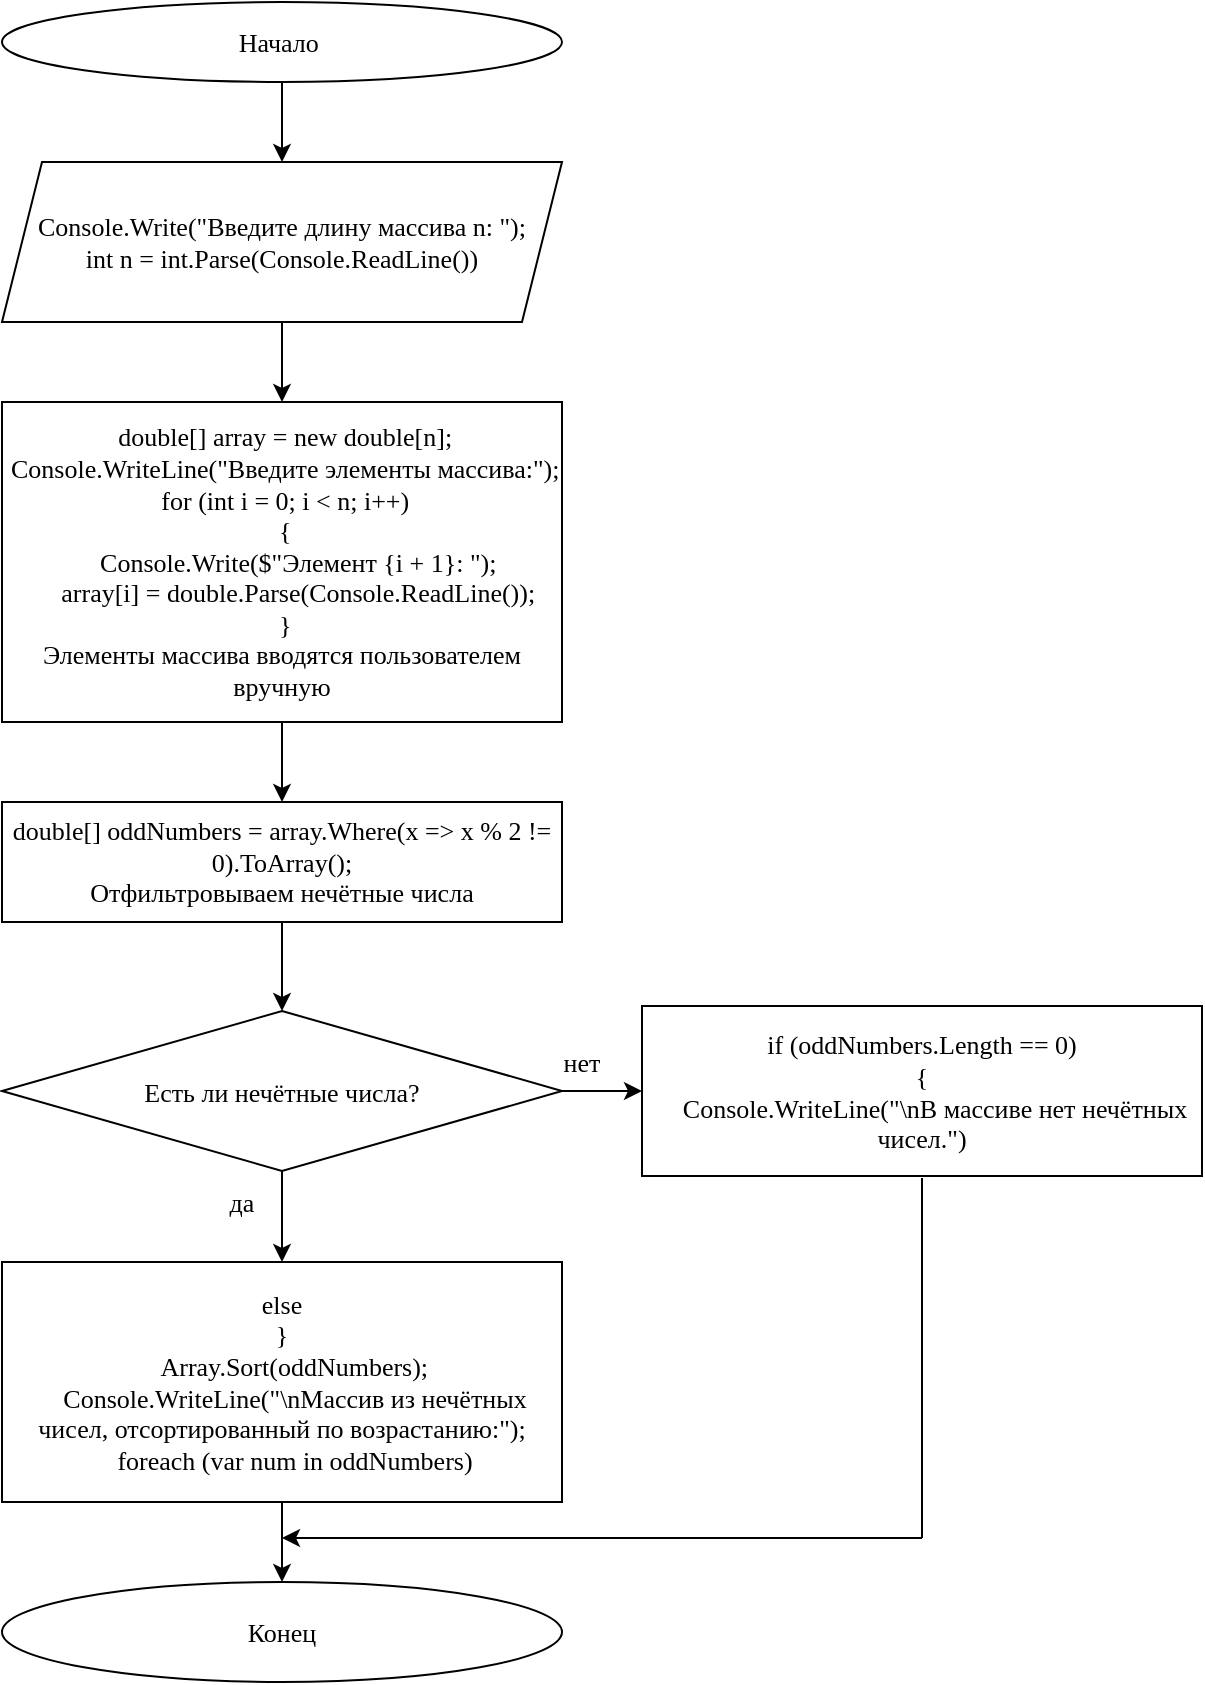 <mxfile version="26.0.5">
  <diagram name="Страница — 1" id="wDaofXL5NxdqYEj1XcTp">
    <mxGraphModel dx="1414" dy="769" grid="1" gridSize="10" guides="1" tooltips="1" connect="1" arrows="1" fold="1" page="1" pageScale="1" pageWidth="827" pageHeight="1169" math="0" shadow="0">
      <root>
        <mxCell id="0" />
        <mxCell id="1" parent="0" />
        <mxCell id="Y1Cuccr-TNUJJvR-DcCu-14" value="" style="edgeStyle=orthogonalEdgeStyle;rounded=0;orthogonalLoop=1;jettySize=auto;html=1;" edge="1" parent="1" source="Y1Cuccr-TNUJJvR-DcCu-1" target="Y1Cuccr-TNUJJvR-DcCu-2">
          <mxGeometry relative="1" as="geometry" />
        </mxCell>
        <mxCell id="Y1Cuccr-TNUJJvR-DcCu-1" value="Начало&amp;nbsp;" style="ellipse;whiteSpace=wrap;html=1;fontFamily=Times New Roman;fontSize=13;" vertex="1" parent="1">
          <mxGeometry x="280" y="40" width="280" height="40" as="geometry" />
        </mxCell>
        <mxCell id="Y1Cuccr-TNUJJvR-DcCu-15" value="" style="edgeStyle=orthogonalEdgeStyle;rounded=0;orthogonalLoop=1;jettySize=auto;html=1;" edge="1" parent="1" source="Y1Cuccr-TNUJJvR-DcCu-2" target="Y1Cuccr-TNUJJvR-DcCu-4">
          <mxGeometry relative="1" as="geometry" />
        </mxCell>
        <mxCell id="Y1Cuccr-TNUJJvR-DcCu-2" value="&lt;div&gt;Console.Write(&quot;Введите длину массива n: &quot;);&lt;/div&gt;&lt;div&gt;int n = int.Parse(Console.ReadLine())&lt;/div&gt;" style="shape=parallelogram;perimeter=parallelogramPerimeter;whiteSpace=wrap;html=1;fixedSize=1;fontFamily=Times New Roman;fontSize=13;" vertex="1" parent="1">
          <mxGeometry x="280" y="120" width="280" height="80" as="geometry" />
        </mxCell>
        <mxCell id="Y1Cuccr-TNUJJvR-DcCu-16" value="" style="edgeStyle=orthogonalEdgeStyle;rounded=0;orthogonalLoop=1;jettySize=auto;html=1;" edge="1" parent="1" source="Y1Cuccr-TNUJJvR-DcCu-4" target="Y1Cuccr-TNUJJvR-DcCu-5">
          <mxGeometry relative="1" as="geometry" />
        </mxCell>
        <mxCell id="Y1Cuccr-TNUJJvR-DcCu-4" value="&lt;div&gt;&amp;nbsp;double[] array = new double[n];&lt;/div&gt;&lt;div&gt;&amp;nbsp;Console.WriteLine(&quot;Введите элементы массива:&quot;);&lt;/div&gt;&lt;div&gt;&amp;nbsp;for (int i = 0; i &amp;lt; n; i++)&lt;/div&gt;&lt;div&gt;&amp;nbsp;{&lt;/div&gt;&lt;div&gt;&amp;nbsp; &amp;nbsp; &amp;nbsp;Console.Write($&quot;Элемент {i + 1}: &quot;);&lt;/div&gt;&lt;div&gt;&amp;nbsp; &amp;nbsp; &amp;nbsp;array[i] = double.Parse(Console.ReadLine());&lt;/div&gt;&lt;div&gt;&amp;nbsp;}&lt;/div&gt;&lt;div&gt;Элементы массива вводятся пользователем вручную&lt;/div&gt;" style="rounded=0;whiteSpace=wrap;html=1;fontFamily=Times New Roman;fontSize=13;" vertex="1" parent="1">
          <mxGeometry x="280" y="240" width="280" height="160" as="geometry" />
        </mxCell>
        <mxCell id="Y1Cuccr-TNUJJvR-DcCu-17" value="" style="edgeStyle=orthogonalEdgeStyle;rounded=0;orthogonalLoop=1;jettySize=auto;html=1;" edge="1" parent="1" source="Y1Cuccr-TNUJJvR-DcCu-5" target="Y1Cuccr-TNUJJvR-DcCu-6">
          <mxGeometry relative="1" as="geometry" />
        </mxCell>
        <mxCell id="Y1Cuccr-TNUJJvR-DcCu-5" value="double[] oddNumbers = array.Where(x =&amp;gt; x % 2 != 0).ToArray();&lt;div&gt;Отфильтровываем нечётные числа&lt;/div&gt;" style="rounded=0;whiteSpace=wrap;html=1;fontFamily=Times New Roman;fontSize=13;" vertex="1" parent="1">
          <mxGeometry x="280" y="440" width="280" height="60" as="geometry" />
        </mxCell>
        <mxCell id="Y1Cuccr-TNUJJvR-DcCu-9" value="" style="edgeStyle=orthogonalEdgeStyle;rounded=0;orthogonalLoop=1;jettySize=auto;html=1;fontFamily=Times New Roman;fontSize=13;" edge="1" parent="1" source="Y1Cuccr-TNUJJvR-DcCu-6" target="Y1Cuccr-TNUJJvR-DcCu-7">
          <mxGeometry relative="1" as="geometry" />
        </mxCell>
        <mxCell id="Y1Cuccr-TNUJJvR-DcCu-10" value="" style="edgeStyle=orthogonalEdgeStyle;rounded=0;orthogonalLoop=1;jettySize=auto;html=1;fontFamily=Times New Roman;fontSize=13;" edge="1" parent="1" source="Y1Cuccr-TNUJJvR-DcCu-6" target="Y1Cuccr-TNUJJvR-DcCu-8">
          <mxGeometry relative="1" as="geometry" />
        </mxCell>
        <mxCell id="Y1Cuccr-TNUJJvR-DcCu-6" value="Есть ли нечётные числа?" style="rhombus;whiteSpace=wrap;html=1;fontFamily=Times New Roman;fontSize=13;" vertex="1" parent="1">
          <mxGeometry x="280" y="544.5" width="280" height="80" as="geometry" />
        </mxCell>
        <mxCell id="Y1Cuccr-TNUJJvR-DcCu-7" value="&lt;div&gt;if (oddNumbers.Length == 0)&lt;/div&gt;&lt;div&gt;{&lt;/div&gt;&lt;div&gt;&amp;nbsp; &amp;nbsp; Console.WriteLine(&quot;\nВ массиве нет нечётных чисел.&quot;)&lt;/div&gt;" style="rounded=0;whiteSpace=wrap;html=1;fontFamily=Times New Roman;fontSize=13;" vertex="1" parent="1">
          <mxGeometry x="600" y="542" width="280" height="85" as="geometry" />
        </mxCell>
        <mxCell id="Y1Cuccr-TNUJJvR-DcCu-18" value="" style="edgeStyle=orthogonalEdgeStyle;rounded=0;orthogonalLoop=1;jettySize=auto;html=1;" edge="1" parent="1" source="Y1Cuccr-TNUJJvR-DcCu-8" target="Y1Cuccr-TNUJJvR-DcCu-13">
          <mxGeometry relative="1" as="geometry" />
        </mxCell>
        <mxCell id="Y1Cuccr-TNUJJvR-DcCu-8" value="&lt;div&gt;else&lt;/div&gt;&lt;div&gt;}&lt;/div&gt;&lt;div&gt;&amp;nbsp; &amp;nbsp; Array.Sort(oddNumbers);&lt;/div&gt;&lt;div&gt;&amp;nbsp; &amp;nbsp; Console.WriteLine(&quot;\nМассив из нечётных чисел, отсортированный по возрастанию:&quot;);&lt;/div&gt;&lt;div&gt;&amp;nbsp; &amp;nbsp; foreach (var num in oddNumbers)&lt;/div&gt;" style="rounded=0;whiteSpace=wrap;html=1;fontFamily=Times New Roman;fontSize=13;" vertex="1" parent="1">
          <mxGeometry x="280" y="670" width="280" height="120" as="geometry" />
        </mxCell>
        <mxCell id="Y1Cuccr-TNUJJvR-DcCu-11" value="нет" style="text;html=1;align=center;verticalAlign=middle;whiteSpace=wrap;rounded=0;fontFamily=Times New Roman;fontSize=13;" vertex="1" parent="1">
          <mxGeometry x="540" y="555" width="60" height="30" as="geometry" />
        </mxCell>
        <mxCell id="Y1Cuccr-TNUJJvR-DcCu-12" value="да" style="text;html=1;align=center;verticalAlign=middle;whiteSpace=wrap;rounded=0;fontFamily=Times New Roman;fontSize=13;" vertex="1" parent="1">
          <mxGeometry x="370" y="624.5" width="60" height="30" as="geometry" />
        </mxCell>
        <mxCell id="Y1Cuccr-TNUJJvR-DcCu-13" value="Конец" style="ellipse;whiteSpace=wrap;html=1;fontFamily=Times New Roman;fontSize=13;" vertex="1" parent="1">
          <mxGeometry x="280" y="830" width="280" height="50" as="geometry" />
        </mxCell>
        <mxCell id="Y1Cuccr-TNUJJvR-DcCu-19" value="" style="endArrow=none;html=1;rounded=0;" edge="1" parent="1">
          <mxGeometry width="50" height="50" relative="1" as="geometry">
            <mxPoint x="740" y="808" as="sourcePoint" />
            <mxPoint x="740" y="628" as="targetPoint" />
          </mxGeometry>
        </mxCell>
        <mxCell id="Y1Cuccr-TNUJJvR-DcCu-20" value="" style="endArrow=classic;html=1;rounded=0;" edge="1" parent="1">
          <mxGeometry width="50" height="50" relative="1" as="geometry">
            <mxPoint x="740" y="808" as="sourcePoint" />
            <mxPoint x="420" y="808" as="targetPoint" />
          </mxGeometry>
        </mxCell>
      </root>
    </mxGraphModel>
  </diagram>
</mxfile>
